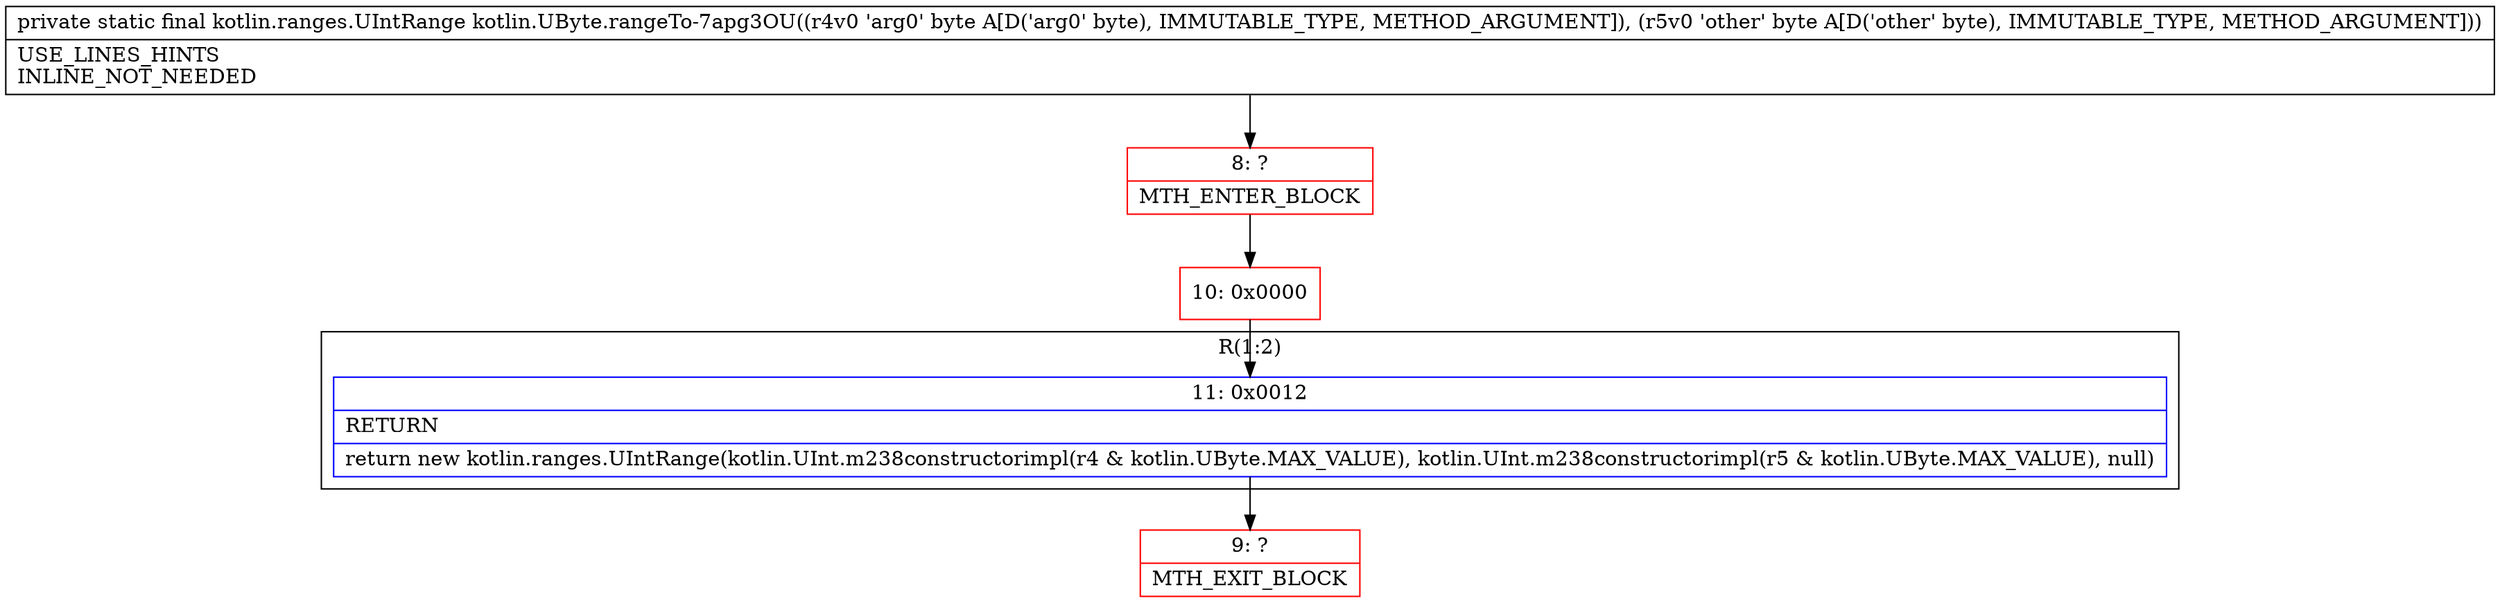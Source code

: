 digraph "CFG forkotlin.UByte.rangeTo\-7apg3OU(BB)Lkotlin\/ranges\/UIntRange;" {
subgraph cluster_Region_1984769078 {
label = "R(1:2)";
node [shape=record,color=blue];
Node_11 [shape=record,label="{11\:\ 0x0012|RETURN\l|return new kotlin.ranges.UIntRange(kotlin.UInt.m238constructorimpl(r4 & kotlin.UByte.MAX_VALUE), kotlin.UInt.m238constructorimpl(r5 & kotlin.UByte.MAX_VALUE), null)\l}"];
}
Node_8 [shape=record,color=red,label="{8\:\ ?|MTH_ENTER_BLOCK\l}"];
Node_10 [shape=record,color=red,label="{10\:\ 0x0000}"];
Node_9 [shape=record,color=red,label="{9\:\ ?|MTH_EXIT_BLOCK\l}"];
MethodNode[shape=record,label="{private static final kotlin.ranges.UIntRange kotlin.UByte.rangeTo\-7apg3OU((r4v0 'arg0' byte A[D('arg0' byte), IMMUTABLE_TYPE, METHOD_ARGUMENT]), (r5v0 'other' byte A[D('other' byte), IMMUTABLE_TYPE, METHOD_ARGUMENT]))  | USE_LINES_HINTS\lINLINE_NOT_NEEDED\l}"];
MethodNode -> Node_8;Node_11 -> Node_9;
Node_8 -> Node_10;
Node_10 -> Node_11;
}

